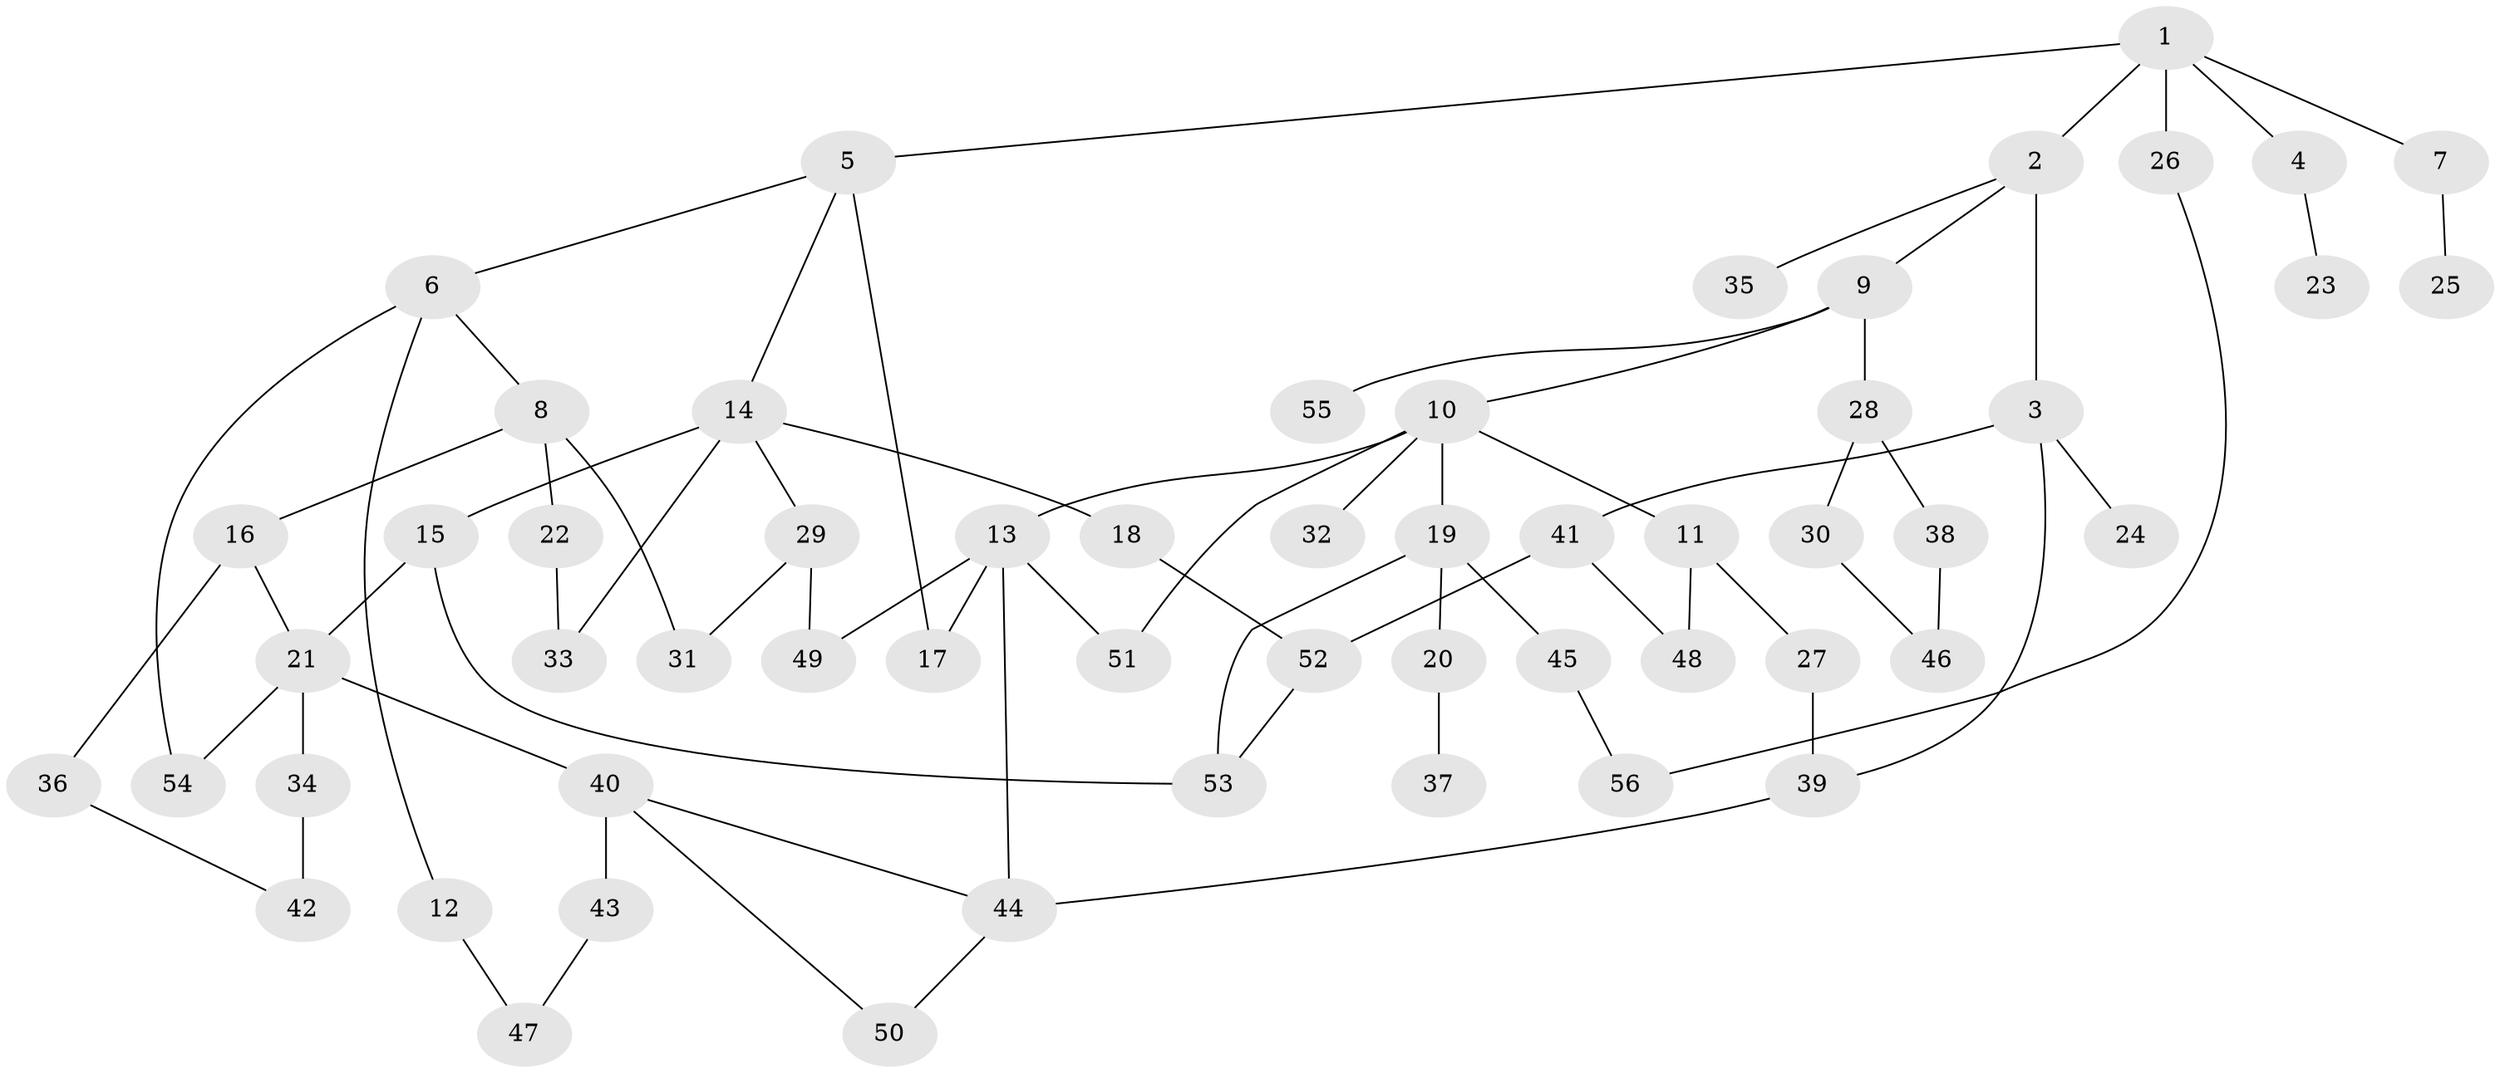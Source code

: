 // original degree distribution, {5: 0.07207207207207207, 6: 0.009009009009009009, 3: 0.2072072072072072, 7: 0.02702702702702703, 1: 0.34234234234234234, 4: 0.05405405405405406, 2: 0.2882882882882883}
// Generated by graph-tools (version 1.1) at 2025/48/03/04/25 22:48:44]
// undirected, 56 vertices, 74 edges
graph export_dot {
  node [color=gray90,style=filled];
  1;
  2;
  3;
  4;
  5;
  6;
  7;
  8;
  9;
  10;
  11;
  12;
  13;
  14;
  15;
  16;
  17;
  18;
  19;
  20;
  21;
  22;
  23;
  24;
  25;
  26;
  27;
  28;
  29;
  30;
  31;
  32;
  33;
  34;
  35;
  36;
  37;
  38;
  39;
  40;
  41;
  42;
  43;
  44;
  45;
  46;
  47;
  48;
  49;
  50;
  51;
  52;
  53;
  54;
  55;
  56;
  1 -- 2 [weight=2.0];
  1 -- 4 [weight=1.0];
  1 -- 5 [weight=1.0];
  1 -- 7 [weight=1.0];
  1 -- 26 [weight=2.0];
  2 -- 3 [weight=1.0];
  2 -- 9 [weight=1.0];
  2 -- 35 [weight=1.0];
  3 -- 24 [weight=1.0];
  3 -- 39 [weight=1.0];
  3 -- 41 [weight=1.0];
  4 -- 23 [weight=1.0];
  5 -- 6 [weight=1.0];
  5 -- 14 [weight=1.0];
  5 -- 17 [weight=1.0];
  6 -- 8 [weight=1.0];
  6 -- 12 [weight=1.0];
  6 -- 54 [weight=1.0];
  7 -- 25 [weight=1.0];
  8 -- 16 [weight=1.0];
  8 -- 22 [weight=1.0];
  8 -- 31 [weight=1.0];
  9 -- 10 [weight=1.0];
  9 -- 28 [weight=1.0];
  9 -- 55 [weight=1.0];
  10 -- 11 [weight=1.0];
  10 -- 13 [weight=1.0];
  10 -- 19 [weight=1.0];
  10 -- 32 [weight=1.0];
  10 -- 51 [weight=1.0];
  11 -- 27 [weight=1.0];
  11 -- 48 [weight=1.0];
  12 -- 47 [weight=1.0];
  13 -- 17 [weight=1.0];
  13 -- 44 [weight=1.0];
  13 -- 49 [weight=1.0];
  13 -- 51 [weight=1.0];
  14 -- 15 [weight=2.0];
  14 -- 18 [weight=1.0];
  14 -- 29 [weight=1.0];
  14 -- 33 [weight=1.0];
  15 -- 21 [weight=2.0];
  15 -- 53 [weight=1.0];
  16 -- 21 [weight=1.0];
  16 -- 36 [weight=1.0];
  18 -- 52 [weight=1.0];
  19 -- 20 [weight=1.0];
  19 -- 45 [weight=1.0];
  19 -- 53 [weight=1.0];
  20 -- 37 [weight=1.0];
  21 -- 34 [weight=1.0];
  21 -- 40 [weight=1.0];
  21 -- 54 [weight=1.0];
  22 -- 33 [weight=1.0];
  26 -- 56 [weight=1.0];
  27 -- 39 [weight=1.0];
  28 -- 30 [weight=1.0];
  28 -- 38 [weight=1.0];
  29 -- 31 [weight=1.0];
  29 -- 49 [weight=1.0];
  30 -- 46 [weight=1.0];
  34 -- 42 [weight=2.0];
  36 -- 42 [weight=1.0];
  38 -- 46 [weight=1.0];
  39 -- 44 [weight=1.0];
  40 -- 43 [weight=2.0];
  40 -- 44 [weight=1.0];
  40 -- 50 [weight=1.0];
  41 -- 48 [weight=2.0];
  41 -- 52 [weight=1.0];
  43 -- 47 [weight=1.0];
  44 -- 50 [weight=1.0];
  45 -- 56 [weight=1.0];
  52 -- 53 [weight=1.0];
}
